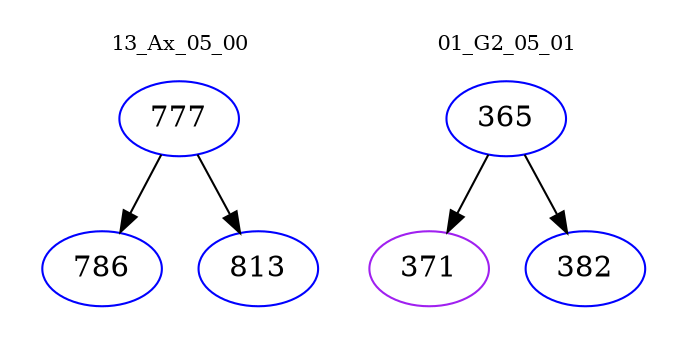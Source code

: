 digraph{
subgraph cluster_0 {
color = white
label = "13_Ax_05_00";
fontsize=10;
T0_777 [label="777", color="blue"]
T0_777 -> T0_786 [color="black"]
T0_786 [label="786", color="blue"]
T0_777 -> T0_813 [color="black"]
T0_813 [label="813", color="blue"]
}
subgraph cluster_1 {
color = white
label = "01_G2_05_01";
fontsize=10;
T1_365 [label="365", color="blue"]
T1_365 -> T1_371 [color="black"]
T1_371 [label="371", color="purple"]
T1_365 -> T1_382 [color="black"]
T1_382 [label="382", color="blue"]
}
}
